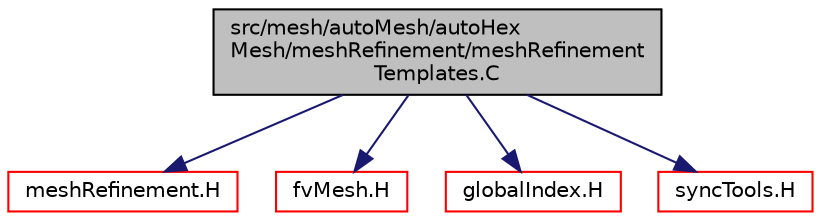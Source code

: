 digraph "src/mesh/autoMesh/autoHexMesh/meshRefinement/meshRefinementTemplates.C"
{
  bgcolor="transparent";
  edge [fontname="Helvetica",fontsize="10",labelfontname="Helvetica",labelfontsize="10"];
  node [fontname="Helvetica",fontsize="10",shape=record];
  Node1 [label="src/mesh/autoMesh/autoHex\lMesh/meshRefinement/meshRefinement\lTemplates.C",height=0.2,width=0.4,color="black", fillcolor="grey75", style="filled", fontcolor="black"];
  Node1 -> Node2 [color="midnightblue",fontsize="10",style="solid",fontname="Helvetica"];
  Node2 [label="meshRefinement.H",height=0.2,width=0.4,color="red",URL="$a07065.html"];
  Node1 -> Node3 [color="midnightblue",fontsize="10",style="solid",fontname="Helvetica"];
  Node3 [label="fvMesh.H",height=0.2,width=0.4,color="red",URL="$a05885.html"];
  Node1 -> Node4 [color="midnightblue",fontsize="10",style="solid",fontname="Helvetica"];
  Node4 [label="globalIndex.H",height=0.2,width=0.4,color="red",URL="$a08609.html"];
  Node1 -> Node5 [color="midnightblue",fontsize="10",style="solid",fontname="Helvetica"];
  Node5 [label="syncTools.H",height=0.2,width=0.4,color="red",URL="$a08691.html"];
}
